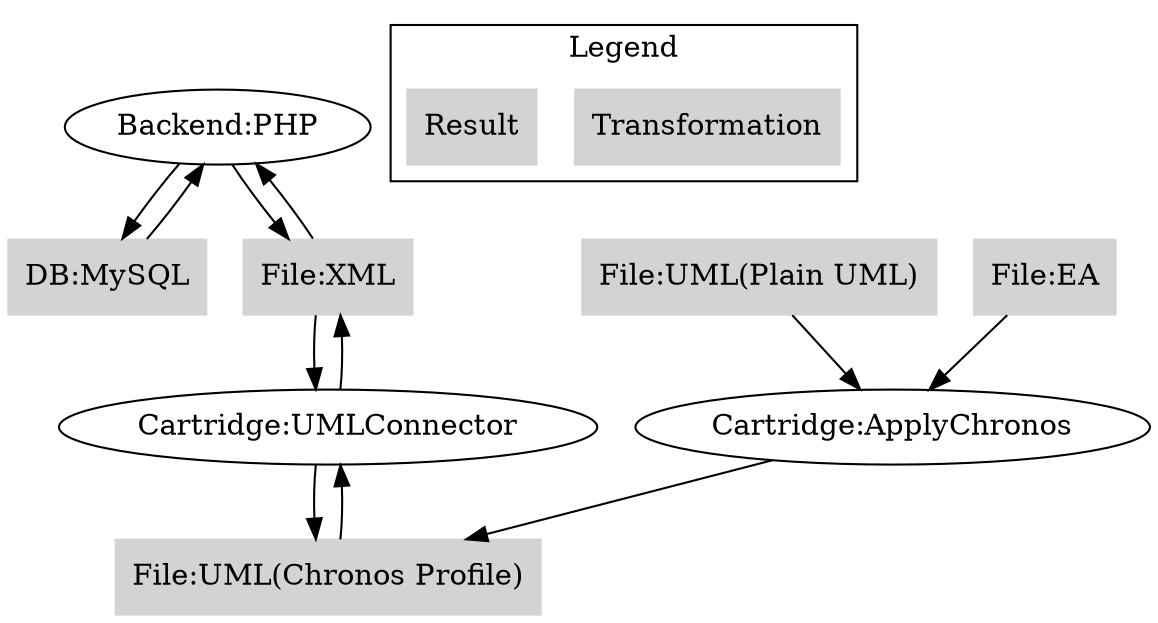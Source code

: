 digraph DataFlow {

	PHP[label="Backend:PHP"];
	UMLConnector[label="Cartridge:UMLConnector"];
	ApplyChonos[label="Cartridge:ApplyChronos"];

	node[shape=box, style=filled, color=lightgrey];

	MySQL[label="DB:MySQL"];
	XML[label="File:XML"];
	UMLChronos[label="File:UML(Chronos Profile)"];
	UMLPlain[label="File:UML(Plain UML)"]
	EA[label="File:EA"]

	// *** PHP ***
	// XML Export
	MySQL -> PHP;
	PHP -> XML;
	// XML Import
	XML -> PHP;
	PHP -> MySQL;

	// *** UMLConnector ***
	// UML Export
	XML -> UMLConnector;
	UMLConnector -> UMLChronos;
	// UML Import
	UMLChronos -> UMLConnector;
	UMLConnector -> XML;

	// *** ApplyChronos ***
	// from UML
	UMLPlain -> ApplyChonos;
	// from Enterprise Architect
	EA -> ApplyChonos;
	ApplyChonos -> UMLChronos;	


	subgraph clusterLegend {
		label="Legend";
		Transformation;
		Result[shape=box, style=filled, color=lightgrey];
  	}


}
